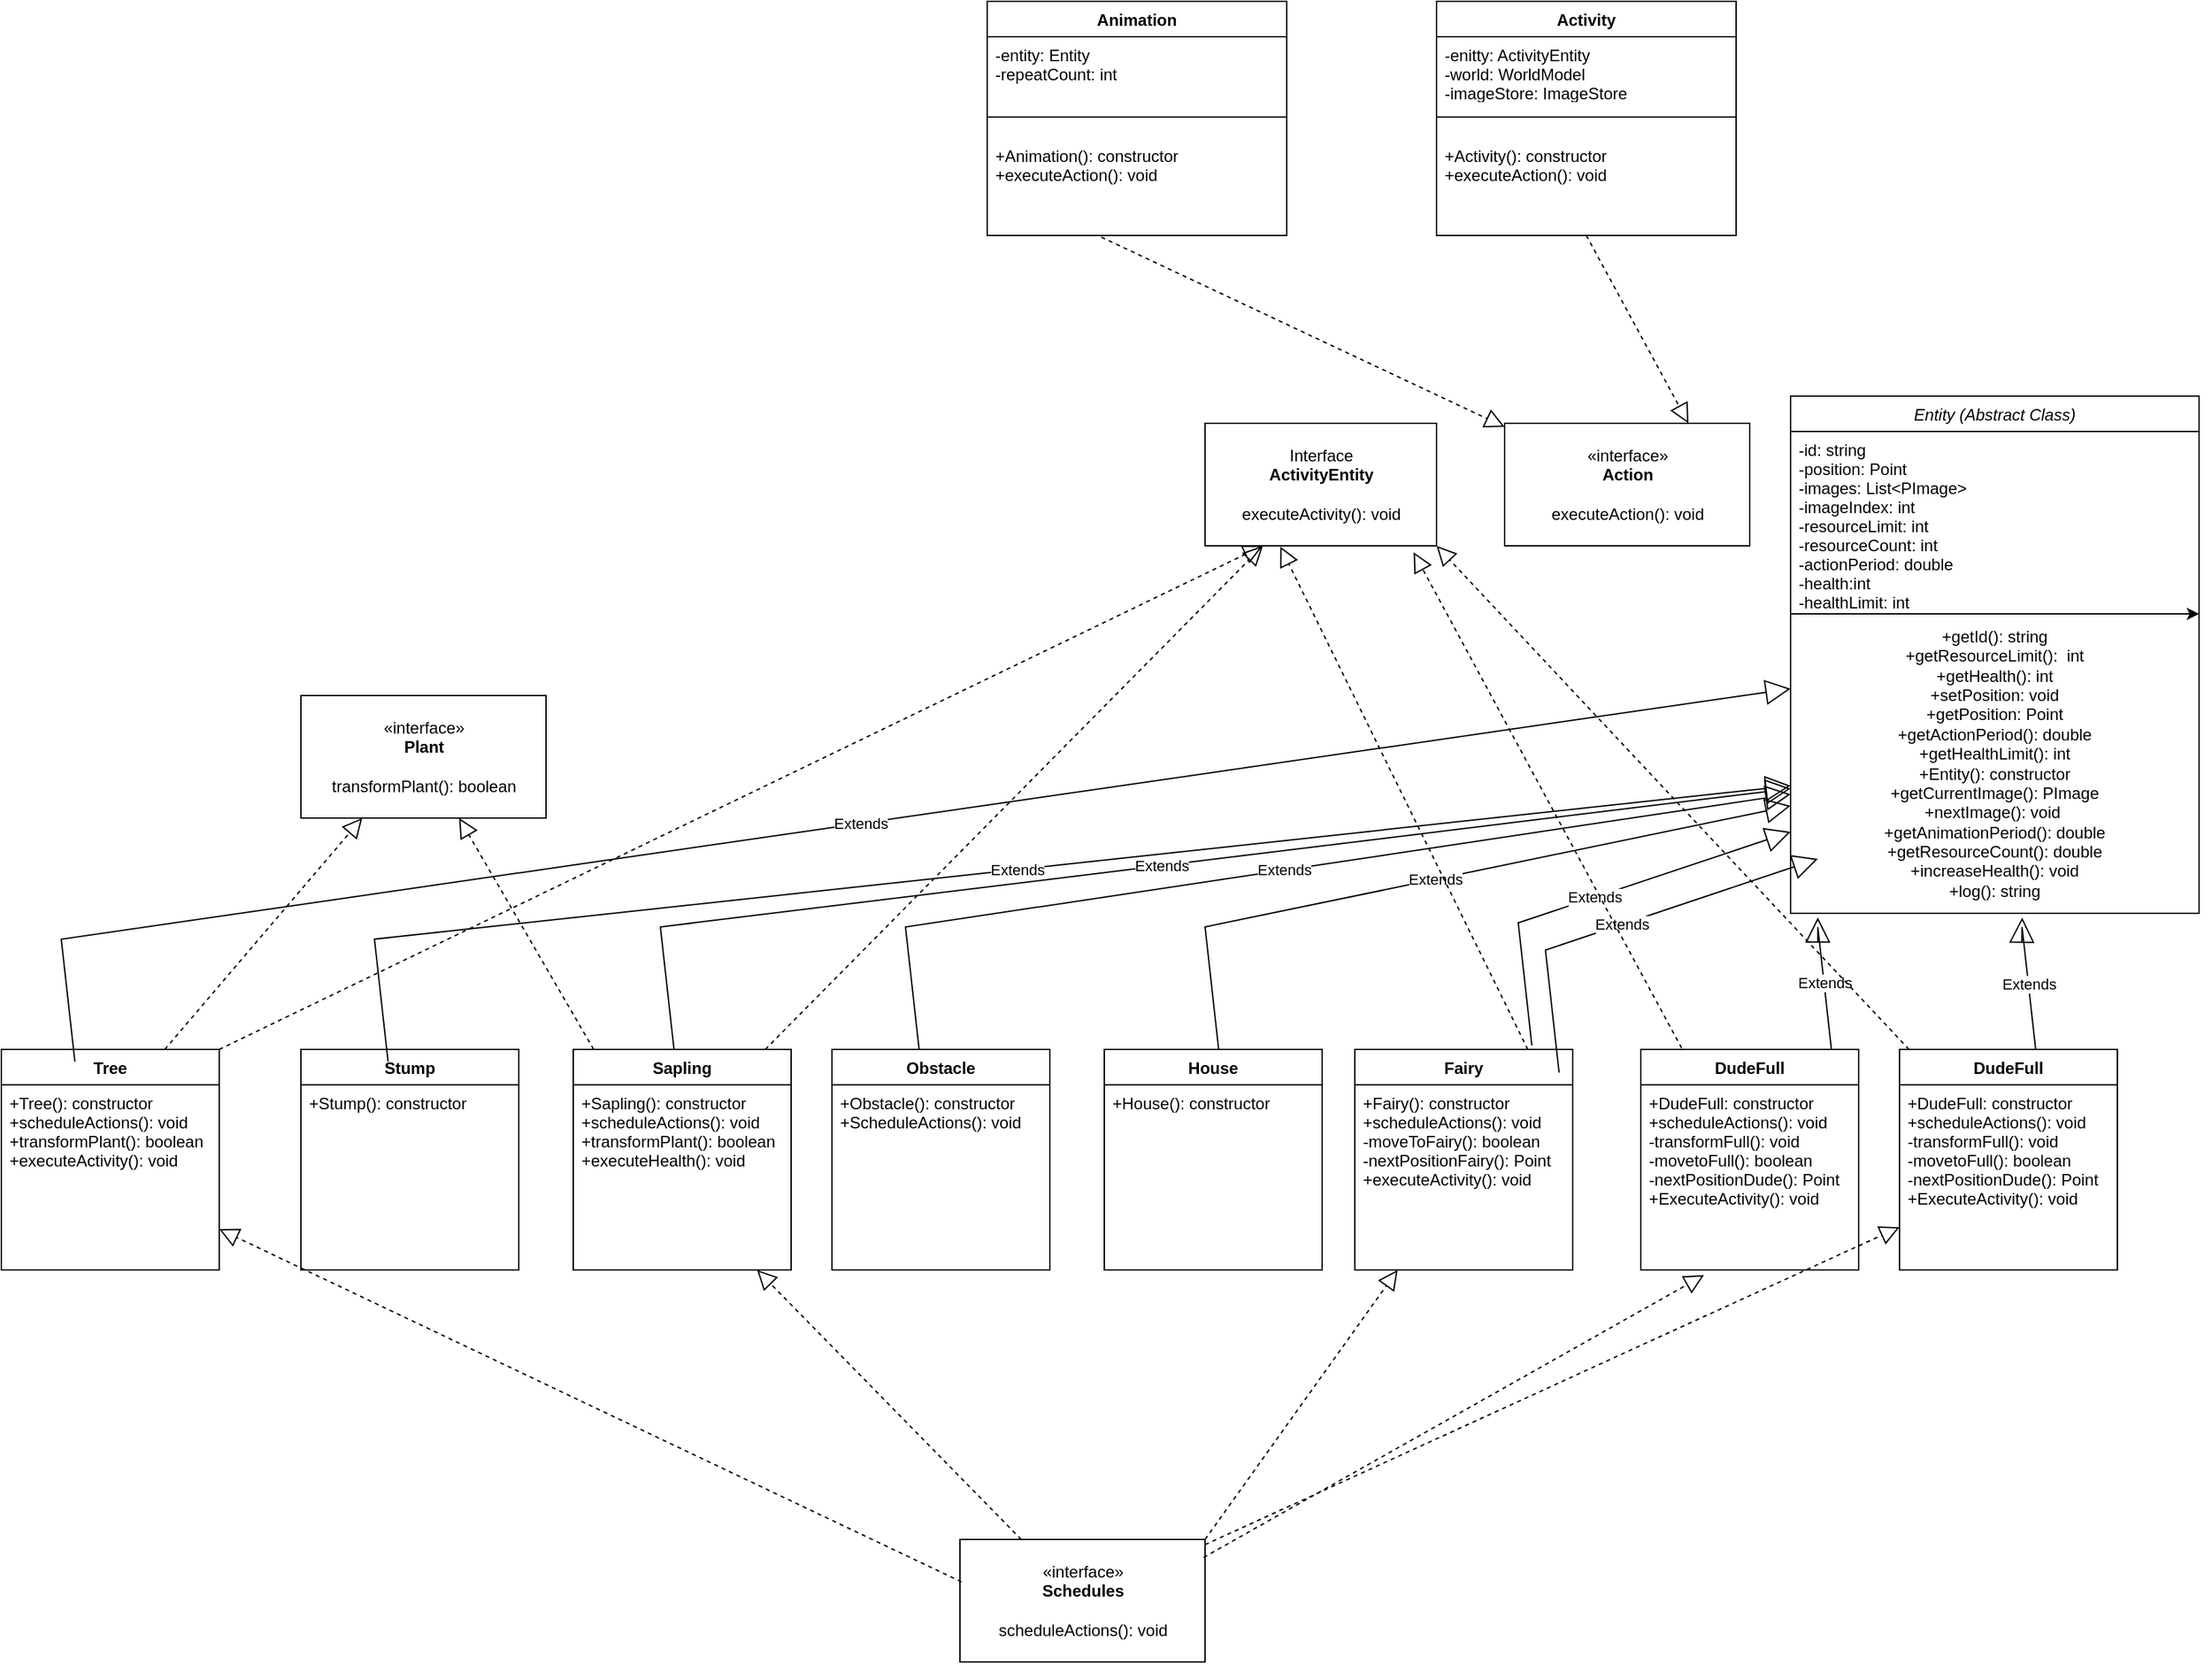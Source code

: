 <mxfile version="21.0.1" type="device"><diagram id="C5RBs43oDa-KdzZeNtuy" name="Page-1"><mxGraphModel dx="2911" dy="1791" grid="1" gridSize="10" guides="1" tooltips="1" connect="1" arrows="1" fold="1" page="1" pageScale="1" pageWidth="827" pageHeight="1169" math="0" shadow="0"><root><mxCell id="WIyWlLk6GJQsqaUBKTNV-0"/><mxCell id="WIyWlLk6GJQsqaUBKTNV-1" parent="WIyWlLk6GJQsqaUBKTNV-0"/><mxCell id="zkfFHV4jXpPFQw0GAbJ--0" value="Entity (Abstract Class)" style="swimlane;fontStyle=2;align=center;verticalAlign=top;childLayout=stackLayout;horizontal=1;startSize=26;horizontalStack=0;resizeParent=1;resizeLast=0;collapsible=1;marginBottom=0;rounded=0;shadow=0;strokeWidth=1;" parent="WIyWlLk6GJQsqaUBKTNV-1" vertex="1"><mxGeometry x="-340" y="-430" width="300" height="380" as="geometry"><mxRectangle x="230" y="140" width="160" height="26" as="alternateBounds"/></mxGeometry></mxCell><mxCell id="zkfFHV4jXpPFQw0GAbJ--1" value="-id: string&#10;-position: Point&#10;-images: List&lt;PImage&gt;&#10;-imageIndex: int&#10;-resourceLimit: int &#10;-resourceCount: int &#10;-actionPeriod: double&#10;-health:int&#10;-healthLimit: int&#10;&#10;" style="text;align=left;verticalAlign=top;spacingLeft=4;spacingRight=4;overflow=hidden;rotatable=0;points=[[0,0.5],[1,0.5]];portConstraint=eastwest;" parent="zkfFHV4jXpPFQw0GAbJ--0" vertex="1"><mxGeometry y="26" width="300" height="134" as="geometry"/></mxCell><mxCell id="Tbbbcz_JZFA2oN5MOXOw-8" value="" style="edgeStyle=none;orthogonalLoop=1;jettySize=auto;html=1;rounded=0;" parent="zkfFHV4jXpPFQw0GAbJ--0" edge="1"><mxGeometry width="80" relative="1" as="geometry"><mxPoint x="220" y="160" as="sourcePoint"/><mxPoint x="300" y="160" as="targetPoint"/><Array as="points"><mxPoint y="160"/></Array></mxGeometry></mxCell><mxCell id="Tbbbcz_JZFA2oN5MOXOw-2" value="+getId(): string&lt;br&gt;+getResourceLimit():&amp;nbsp; int&lt;br&gt;+getHealth(): int&lt;br&gt;+setPosition: void&lt;br&gt;+getPosition: Point&lt;br&gt;+getActionPeriod(): double&lt;br&gt;+getHealthLimit(): int&lt;br&gt;+Entity(): constructor&lt;br&gt;+getCurrentImage(): PImage&lt;br&gt;+nextImage(): void&amp;nbsp;&lt;br&gt;+getAnimationPeriod(): double&lt;br&gt;+getResourceCount(): double&lt;br&gt;+increaseHealth(): void&lt;br&gt;+log(): string&lt;br&gt;" style="text;strokeColor=none;align=center;fillColor=none;html=1;verticalAlign=middle;whiteSpace=wrap;rounded=0;" parent="zkfFHV4jXpPFQw0GAbJ--0" vertex="1"><mxGeometry y="160" width="300" height="220" as="geometry"/></mxCell><mxCell id="Tbbbcz_JZFA2oN5MOXOw-4" value="DudeFull" style="swimlane;fontStyle=1;align=center;verticalAlign=top;childLayout=stackLayout;horizontal=1;startSize=26;horizontalStack=0;resizeParent=1;resizeParentMax=0;resizeLast=0;collapsible=1;marginBottom=0;" parent="WIyWlLk6GJQsqaUBKTNV-1" vertex="1"><mxGeometry x="-260" y="50" width="160" height="162" as="geometry"/></mxCell><mxCell id="vig71cTB3Fh_jUjkAwm0-9" value="Extends" style="endArrow=block;endSize=16;endFill=0;html=1;rounded=0;entryX=0.567;entryY=1.014;entryDx=0;entryDy=0;entryPerimeter=0;" parent="Tbbbcz_JZFA2oN5MOXOw-4" target="Tbbbcz_JZFA2oN5MOXOw-2" edge="1"><mxGeometry width="160" relative="1" as="geometry"><mxPoint x="100" as="sourcePoint"/><mxPoint x="103" y="100" as="targetPoint"/><Array as="points"><mxPoint x="90" y="-90"/></Array></mxGeometry></mxCell><mxCell id="Tbbbcz_JZFA2oN5MOXOw-7" value="+DudeFull: constructor&#10;+scheduleActions(): void&#10;-transformFull(): void&#10;-movetoFull(): boolean&#10;-nextPositionDude(): Point&#10;+ExecuteActivity(): void" style="text;strokeColor=none;fillColor=none;align=left;verticalAlign=top;spacingLeft=4;spacingRight=4;overflow=hidden;rotatable=0;points=[[0,0.5],[1,0.5]];portConstraint=eastwest;" parent="Tbbbcz_JZFA2oN5MOXOw-4" vertex="1"><mxGeometry y="26" width="160" height="136" as="geometry"/></mxCell><mxCell id="Tbbbcz_JZFA2oN5MOXOw-9" value="Interface&lt;br&gt;&lt;b&gt;ActivityEntity&lt;br&gt;&lt;/b&gt;&lt;br&gt;executeActivity(): void" style="html=1;" parent="WIyWlLk6GJQsqaUBKTNV-1" vertex="1"><mxGeometry x="-770" y="-410" width="170" height="90" as="geometry"/></mxCell><mxCell id="Tbbbcz_JZFA2oN5MOXOw-10" value="«interface»&lt;br&gt;&lt;b&gt;Action&lt;br&gt;&lt;/b&gt;&lt;br&gt;executeAction(): void" style="html=1;" parent="WIyWlLk6GJQsqaUBKTNV-1" vertex="1"><mxGeometry x="-550" y="-410" width="180" height="90" as="geometry"/></mxCell><mxCell id="vig71cTB3Fh_jUjkAwm0-1" value="DudeFull" style="swimlane;fontStyle=1;align=center;verticalAlign=top;childLayout=stackLayout;horizontal=1;startSize=26;horizontalStack=0;resizeParent=1;resizeParentMax=0;resizeLast=0;collapsible=1;marginBottom=0;" parent="WIyWlLk6GJQsqaUBKTNV-1" vertex="1"><mxGeometry x="-450" y="50" width="160" height="162" as="geometry"/></mxCell><mxCell id="vig71cTB3Fh_jUjkAwm0-2" value="+DudeFull: constructor&#10;+scheduleActions(): void&#10;-transformFull(): void&#10;-movetoFull(): boolean&#10;-nextPositionDude(): Point&#10;+ExecuteActivity(): void" style="text;strokeColor=none;fillColor=none;align=left;verticalAlign=top;spacingLeft=4;spacingRight=4;overflow=hidden;rotatable=0;points=[[0,0.5],[1,0.5]];portConstraint=eastwest;" parent="vig71cTB3Fh_jUjkAwm0-1" vertex="1"><mxGeometry y="26" width="160" height="136" as="geometry"/></mxCell><mxCell id="vig71cTB3Fh_jUjkAwm0-3" value="Fairy" style="swimlane;fontStyle=1;align=center;verticalAlign=top;childLayout=stackLayout;horizontal=1;startSize=26;horizontalStack=0;resizeParent=1;resizeParentMax=0;resizeLast=0;collapsible=1;marginBottom=0;" parent="WIyWlLk6GJQsqaUBKTNV-1" vertex="1"><mxGeometry x="-660" y="50" width="160" height="162" as="geometry"/></mxCell><mxCell id="vig71cTB3Fh_jUjkAwm0-4" value="+Fairy(): constructor &#10;+scheduleActions(): void&#10;-moveToFairy(): boolean&#10;-nextPositionFairy(): Point&#10;+executeActivity(): void" style="text;strokeColor=none;fillColor=none;align=left;verticalAlign=top;spacingLeft=4;spacingRight=4;overflow=hidden;rotatable=0;points=[[0,0.5],[1,0.5]];portConstraint=eastwest;" parent="vig71cTB3Fh_jUjkAwm0-3" vertex="1"><mxGeometry y="26" width="160" height="136" as="geometry"/></mxCell><mxCell id="vig71cTB3Fh_jUjkAwm0-5" value="House" style="swimlane;fontStyle=1;align=center;verticalAlign=top;childLayout=stackLayout;horizontal=1;startSize=26;horizontalStack=0;resizeParent=1;resizeParentMax=0;resizeLast=0;collapsible=1;marginBottom=0;" parent="WIyWlLk6GJQsqaUBKTNV-1" vertex="1"><mxGeometry x="-844" y="50" width="160" height="162" as="geometry"/></mxCell><mxCell id="vig71cTB3Fh_jUjkAwm0-6" value="+House(): constructor &#10;" style="text;strokeColor=none;fillColor=none;align=left;verticalAlign=top;spacingLeft=4;spacingRight=4;overflow=hidden;rotatable=0;points=[[0,0.5],[1,0.5]];portConstraint=eastwest;" parent="vig71cTB3Fh_jUjkAwm0-5" vertex="1"><mxGeometry y="26" width="160" height="136" as="geometry"/></mxCell><mxCell id="vig71cTB3Fh_jUjkAwm0-10" value="Extends" style="endArrow=block;endSize=16;endFill=0;html=1;rounded=0;entryX=0.567;entryY=1.014;entryDx=0;entryDy=0;entryPerimeter=0;" parent="WIyWlLk6GJQsqaUBKTNV-1" edge="1"><mxGeometry width="160" relative="1" as="geometry"><mxPoint x="-310" y="50" as="sourcePoint"/><mxPoint x="-320" y="-47" as="targetPoint"/><Array as="points"><mxPoint x="-320" y="-40"/></Array></mxGeometry></mxCell><mxCell id="vig71cTB3Fh_jUjkAwm0-11" value="Extends" style="endArrow=block;endSize=16;endFill=0;html=1;rounded=0;" parent="WIyWlLk6GJQsqaUBKTNV-1" target="Tbbbcz_JZFA2oN5MOXOw-2" edge="1"><mxGeometry x="-0.005" width="160" relative="1" as="geometry"><mxPoint x="-530" y="47" as="sourcePoint"/><mxPoint x="-540" y="-50" as="targetPoint"/><Array as="points"><mxPoint x="-540" y="-43"/></Array><mxPoint as="offset"/></mxGeometry></mxCell><mxCell id="vig71cTB3Fh_jUjkAwm0-12" value="Obstacle" style="swimlane;fontStyle=1;align=center;verticalAlign=top;childLayout=stackLayout;horizontal=1;startSize=26;horizontalStack=0;resizeParent=1;resizeParentMax=0;resizeLast=0;collapsible=1;marginBottom=0;" parent="WIyWlLk6GJQsqaUBKTNV-1" vertex="1"><mxGeometry x="-1044" y="50" width="160" height="162" as="geometry"/></mxCell><mxCell id="vig71cTB3Fh_jUjkAwm0-13" value="+Obstacle(): constructor&#10;+ScheduleActions(): void" style="text;strokeColor=none;fillColor=none;align=left;verticalAlign=top;spacingLeft=4;spacingRight=4;overflow=hidden;rotatable=0;points=[[0,0.5],[1,0.5]];portConstraint=eastwest;" parent="vig71cTB3Fh_jUjkAwm0-12" vertex="1"><mxGeometry y="26" width="160" height="136" as="geometry"/></mxCell><mxCell id="vig71cTB3Fh_jUjkAwm0-14" value="Sapling" style="swimlane;fontStyle=1;align=center;verticalAlign=top;childLayout=stackLayout;horizontal=1;startSize=26;horizontalStack=0;resizeParent=1;resizeParentMax=0;resizeLast=0;collapsible=1;marginBottom=0;" parent="WIyWlLk6GJQsqaUBKTNV-1" vertex="1"><mxGeometry x="-1234" y="50" width="160" height="162" as="geometry"/></mxCell><mxCell id="vig71cTB3Fh_jUjkAwm0-15" value="+Sapling(): constructor&#10;+scheduleActions(): void&#10;+transformPlant(): boolean&#10;+executeHealth(): void&#10;" style="text;strokeColor=none;fillColor=none;align=left;verticalAlign=top;spacingLeft=4;spacingRight=4;overflow=hidden;rotatable=0;points=[[0,0.5],[1,0.5]];portConstraint=eastwest;" parent="vig71cTB3Fh_jUjkAwm0-14" vertex="1"><mxGeometry y="26" width="160" height="136" as="geometry"/></mxCell><mxCell id="vig71cTB3Fh_jUjkAwm0-16" value="Stump" style="swimlane;fontStyle=1;align=center;verticalAlign=top;childLayout=stackLayout;horizontal=1;startSize=26;horizontalStack=0;resizeParent=1;resizeParentMax=0;resizeLast=0;collapsible=1;marginBottom=0;" parent="WIyWlLk6GJQsqaUBKTNV-1" vertex="1"><mxGeometry x="-1434" y="50" width="160" height="162" as="geometry"/></mxCell><mxCell id="vig71cTB3Fh_jUjkAwm0-17" value="+Stump(): constructor&#10;" style="text;strokeColor=none;fillColor=none;align=left;verticalAlign=top;spacingLeft=4;spacingRight=4;overflow=hidden;rotatable=0;points=[[0,0.5],[1,0.5]];portConstraint=eastwest;" parent="vig71cTB3Fh_jUjkAwm0-16" vertex="1"><mxGeometry y="26" width="160" height="136" as="geometry"/></mxCell><mxCell id="vig71cTB3Fh_jUjkAwm0-18" value="Tree" style="swimlane;fontStyle=1;align=center;verticalAlign=top;childLayout=stackLayout;horizontal=1;startSize=26;horizontalStack=0;resizeParent=1;resizeParentMax=0;resizeLast=0;collapsible=1;marginBottom=0;" parent="WIyWlLk6GJQsqaUBKTNV-1" vertex="1"><mxGeometry x="-1654" y="50" width="160" height="162" as="geometry"/></mxCell><mxCell id="vig71cTB3Fh_jUjkAwm0-19" value="+Tree(): constructor&#10;+scheduleActions(): void&#10;+transformPlant(): boolean&#10;+executeActivity(): void" style="text;strokeColor=none;fillColor=none;align=left;verticalAlign=top;spacingLeft=4;spacingRight=4;overflow=hidden;rotatable=0;points=[[0,0.5],[1,0.5]];portConstraint=eastwest;" parent="vig71cTB3Fh_jUjkAwm0-18" vertex="1"><mxGeometry y="26" width="160" height="136" as="geometry"/></mxCell><mxCell id="vig71cTB3Fh_jUjkAwm0-21" value="Extends" style="endArrow=block;endSize=16;endFill=0;html=1;rounded=0;" parent="WIyWlLk6GJQsqaUBKTNV-1" target="Tbbbcz_JZFA2oN5MOXOw-2" edge="1"><mxGeometry x="-0.005" width="160" relative="1" as="geometry"><mxPoint x="-760" y="50" as="sourcePoint"/><mxPoint x="-570" y="-107" as="targetPoint"/><Array as="points"><mxPoint x="-770" y="-40"/></Array><mxPoint as="offset"/></mxGeometry></mxCell><mxCell id="vig71cTB3Fh_jUjkAwm0-22" value="Extends" style="endArrow=block;endSize=16;endFill=0;html=1;rounded=0;" parent="WIyWlLk6GJQsqaUBKTNV-1" edge="1"><mxGeometry x="-0.005" width="160" relative="1" as="geometry"><mxPoint x="-510" y="67" as="sourcePoint"/><mxPoint x="-320" y="-90" as="targetPoint"/><Array as="points"><mxPoint x="-520" y="-23"/></Array><mxPoint as="offset"/></mxGeometry></mxCell><mxCell id="vig71cTB3Fh_jUjkAwm0-23" value="Extends" style="endArrow=block;endSize=16;endFill=0;html=1;rounded=0;" parent="WIyWlLk6GJQsqaUBKTNV-1" target="Tbbbcz_JZFA2oN5MOXOw-2" edge="1"><mxGeometry x="-0.005" width="160" relative="1" as="geometry"><mxPoint x="-1160" y="50" as="sourcePoint"/><mxPoint x="-740" y="-129" as="targetPoint"/><Array as="points"><mxPoint x="-1170" y="-40"/></Array><mxPoint as="offset"/></mxGeometry></mxCell><mxCell id="vig71cTB3Fh_jUjkAwm0-24" value="Extends" style="endArrow=block;endSize=16;endFill=0;html=1;rounded=0;" parent="WIyWlLk6GJQsqaUBKTNV-1" target="Tbbbcz_JZFA2oN5MOXOw-2" edge="1"><mxGeometry x="-0.005" width="160" relative="1" as="geometry"><mxPoint x="-980" y="50" as="sourcePoint"/><mxPoint x="-560" y="-129" as="targetPoint"/><Array as="points"><mxPoint x="-990" y="-40"/></Array><mxPoint as="offset"/></mxGeometry></mxCell><mxCell id="vig71cTB3Fh_jUjkAwm0-25" value="Extends" style="endArrow=block;endSize=16;endFill=0;html=1;rounded=0;" parent="WIyWlLk6GJQsqaUBKTNV-1" target="Tbbbcz_JZFA2oN5MOXOw-2" edge="1"><mxGeometry x="-0.005" width="160" relative="1" as="geometry"><mxPoint x="-1370" y="59" as="sourcePoint"/><mxPoint x="-950" y="-120" as="targetPoint"/><Array as="points"><mxPoint x="-1380" y="-31"/></Array><mxPoint as="offset"/></mxGeometry></mxCell><mxCell id="vig71cTB3Fh_jUjkAwm0-26" value="Extends" style="endArrow=block;endSize=16;endFill=0;html=1;rounded=0;entryX=0;entryY=0.25;entryDx=0;entryDy=0;" parent="WIyWlLk6GJQsqaUBKTNV-1" target="Tbbbcz_JZFA2oN5MOXOw-2" edge="1"><mxGeometry x="-0.005" width="160" relative="1" as="geometry"><mxPoint x="-1600" y="59" as="sourcePoint"/><mxPoint x="-1180" y="-120" as="targetPoint"/><Array as="points"><mxPoint x="-1610" y="-31"/></Array><mxPoint as="offset"/></mxGeometry></mxCell><mxCell id="vig71cTB3Fh_jUjkAwm0-28" value="«interface»&lt;br&gt;&lt;b&gt;Schedules&lt;br&gt;&lt;/b&gt;&lt;br&gt;scheduleActions(): void" style="html=1;" parent="WIyWlLk6GJQsqaUBKTNV-1" vertex="1"><mxGeometry x="-950" y="410" width="180" height="90" as="geometry"/></mxCell><mxCell id="vig71cTB3Fh_jUjkAwm0-29" value="«interface»&lt;br&gt;&lt;b&gt;Plant&lt;/b&gt;&lt;br&gt;&lt;br&gt;transformPlant(): boolean&lt;br&gt;" style="html=1;" parent="WIyWlLk6GJQsqaUBKTNV-1" vertex="1"><mxGeometry x="-1434" y="-210" width="180" height="90" as="geometry"/></mxCell><mxCell id="lFix6VsdxasVu2J-pWrK-3" value="" style="endArrow=block;dashed=1;endFill=0;endSize=12;html=1;rounded=0;entryX=0.25;entryY=1;entryDx=0;entryDy=0;exitX=0.75;exitY=0;exitDx=0;exitDy=0;" edge="1" parent="WIyWlLk6GJQsqaUBKTNV-1" source="vig71cTB3Fh_jUjkAwm0-18" target="vig71cTB3Fh_jUjkAwm0-29"><mxGeometry width="160" relative="1" as="geometry"><mxPoint x="-1560" y="20" as="sourcePoint"/><mxPoint x="-1400" y="20" as="targetPoint"/></mxGeometry></mxCell><mxCell id="lFix6VsdxasVu2J-pWrK-4" value="" style="endArrow=block;dashed=1;endFill=0;endSize=12;html=1;rounded=0;exitX=0.75;exitY=0;exitDx=0;exitDy=0;" edge="1" parent="WIyWlLk6GJQsqaUBKTNV-1" target="vig71cTB3Fh_jUjkAwm0-29"><mxGeometry width="160" relative="1" as="geometry"><mxPoint x="-1219" y="50" as="sourcePoint"/><mxPoint x="-1074" y="-120" as="targetPoint"/></mxGeometry></mxCell><mxCell id="lFix6VsdxasVu2J-pWrK-5" value="Animation" style="swimlane;fontStyle=1;align=center;verticalAlign=top;childLayout=stackLayout;horizontal=1;startSize=26;horizontalStack=0;resizeParent=1;resizeParentMax=0;resizeLast=0;collapsible=1;marginBottom=0;" vertex="1" parent="WIyWlLk6GJQsqaUBKTNV-1"><mxGeometry x="-930" y="-720" width="220" height="172" as="geometry"/></mxCell><mxCell id="lFix6VsdxasVu2J-pWrK-6" value="-entity: Entity&#10;-repeatCount: int" style="text;strokeColor=none;fillColor=none;align=left;verticalAlign=top;spacingLeft=4;spacingRight=4;overflow=hidden;rotatable=0;points=[[0,0.5],[1,0.5]];portConstraint=eastwest;" vertex="1" parent="lFix6VsdxasVu2J-pWrK-5"><mxGeometry y="26" width="220" height="44" as="geometry"/></mxCell><mxCell id="lFix6VsdxasVu2J-pWrK-7" value="" style="line;strokeWidth=1;fillColor=none;align=left;verticalAlign=middle;spacingTop=-1;spacingLeft=3;spacingRight=3;rotatable=0;labelPosition=right;points=[];portConstraint=eastwest;strokeColor=inherit;" vertex="1" parent="lFix6VsdxasVu2J-pWrK-5"><mxGeometry y="70" width="220" height="30" as="geometry"/></mxCell><mxCell id="lFix6VsdxasVu2J-pWrK-8" value="+Animation(): constructor&#10;+executeAction(): void " style="text;strokeColor=none;fillColor=none;align=left;verticalAlign=top;spacingLeft=4;spacingRight=4;overflow=hidden;rotatable=0;points=[[0,0.5],[1,0.5]];portConstraint=eastwest;" vertex="1" parent="lFix6VsdxasVu2J-pWrK-5"><mxGeometry y="100" width="220" height="72" as="geometry"/></mxCell><mxCell id="lFix6VsdxasVu2J-pWrK-9" value="Activity" style="swimlane;fontStyle=1;align=center;verticalAlign=top;childLayout=stackLayout;horizontal=1;startSize=26;horizontalStack=0;resizeParent=1;resizeParentMax=0;resizeLast=0;collapsible=1;marginBottom=0;" vertex="1" parent="WIyWlLk6GJQsqaUBKTNV-1"><mxGeometry x="-600" y="-720" width="220" height="172" as="geometry"/></mxCell><mxCell id="lFix6VsdxasVu2J-pWrK-10" value="-enitty: ActivityEntity&#10;-world: WorldModel&#10;-imageStore: ImageStore" style="text;strokeColor=none;fillColor=none;align=left;verticalAlign=top;spacingLeft=4;spacingRight=4;overflow=hidden;rotatable=0;points=[[0,0.5],[1,0.5]];portConstraint=eastwest;" vertex="1" parent="lFix6VsdxasVu2J-pWrK-9"><mxGeometry y="26" width="220" height="44" as="geometry"/></mxCell><mxCell id="lFix6VsdxasVu2J-pWrK-11" value="" style="line;strokeWidth=1;fillColor=none;align=left;verticalAlign=middle;spacingTop=-1;spacingLeft=3;spacingRight=3;rotatable=0;labelPosition=right;points=[];portConstraint=eastwest;strokeColor=inherit;" vertex="1" parent="lFix6VsdxasVu2J-pWrK-9"><mxGeometry y="70" width="220" height="30" as="geometry"/></mxCell><mxCell id="lFix6VsdxasVu2J-pWrK-12" value="+Activity(): constructor&#10;+executeAction(): void " style="text;strokeColor=none;fillColor=none;align=left;verticalAlign=top;spacingLeft=4;spacingRight=4;overflow=hidden;rotatable=0;points=[[0,0.5],[1,0.5]];portConstraint=eastwest;" vertex="1" parent="lFix6VsdxasVu2J-pWrK-9"><mxGeometry y="100" width="220" height="72" as="geometry"/></mxCell><mxCell id="lFix6VsdxasVu2J-pWrK-20" value="" style="endArrow=block;dashed=1;endFill=0;endSize=12;html=1;rounded=0;exitX=0.381;exitY=1.017;exitDx=0;exitDy=0;exitPerimeter=0;" edge="1" parent="WIyWlLk6GJQsqaUBKTNV-1" source="lFix6VsdxasVu2J-pWrK-8" target="Tbbbcz_JZFA2oN5MOXOw-10"><mxGeometry width="160" relative="1" as="geometry"><mxPoint x="-884" y="-530" as="sourcePoint"/><mxPoint x="-724" y="-530" as="targetPoint"/></mxGeometry></mxCell><mxCell id="lFix6VsdxasVu2J-pWrK-21" value="" style="endArrow=block;dashed=1;endFill=0;endSize=12;html=1;rounded=0;entryX=0.75;entryY=0;entryDx=0;entryDy=0;" edge="1" parent="WIyWlLk6GJQsqaUBKTNV-1" target="Tbbbcz_JZFA2oN5MOXOw-10"><mxGeometry width="160" relative="1" as="geometry"><mxPoint x="-490" y="-548" as="sourcePoint"/><mxPoint x="-156" y="-418" as="targetPoint"/></mxGeometry></mxCell><mxCell id="lFix6VsdxasVu2J-pWrK-24" value="" style="endArrow=block;dashed=1;endFill=0;endSize=12;html=1;rounded=0;entryX=0.901;entryY=1.053;entryDx=0;entryDy=0;entryPerimeter=0;" edge="1" parent="WIyWlLk6GJQsqaUBKTNV-1" target="Tbbbcz_JZFA2oN5MOXOw-9"><mxGeometry width="160" relative="1" as="geometry"><mxPoint x="-420" y="48.95" as="sourcePoint"/><mxPoint x="-260" y="48.95" as="targetPoint"/></mxGeometry></mxCell><mxCell id="lFix6VsdxasVu2J-pWrK-25" value="" style="endArrow=block;dashed=1;endFill=0;endSize=12;html=1;rounded=0;entryX=1;entryY=1;entryDx=0;entryDy=0;" edge="1" parent="WIyWlLk6GJQsqaUBKTNV-1" target="Tbbbcz_JZFA2oN5MOXOw-9"><mxGeometry width="160" relative="1" as="geometry"><mxPoint x="-253" y="50.0" as="sourcePoint"/><mxPoint x="-450" y="-313.95" as="targetPoint"/></mxGeometry></mxCell><mxCell id="lFix6VsdxasVu2J-pWrK-26" value="" style="endArrow=block;dashed=1;endFill=0;endSize=12;html=1;rounded=0;entryX=0.325;entryY=1.006;entryDx=0;entryDy=0;entryPerimeter=0;" edge="1" parent="WIyWlLk6GJQsqaUBKTNV-1" target="Tbbbcz_JZFA2oN5MOXOw-9"><mxGeometry width="160" relative="1" as="geometry"><mxPoint x="-533" y="50.0" as="sourcePoint"/><mxPoint x="-730" y="-313.95" as="targetPoint"/></mxGeometry></mxCell><mxCell id="lFix6VsdxasVu2J-pWrK-27" value="" style="endArrow=block;dashed=1;endFill=0;endSize=12;html=1;rounded=0;entryX=0.25;entryY=1;entryDx=0;entryDy=0;" edge="1" parent="WIyWlLk6GJQsqaUBKTNV-1" target="Tbbbcz_JZFA2oN5MOXOw-9"><mxGeometry width="160" relative="1" as="geometry"><mxPoint x="-1093" y="50.0" as="sourcePoint"/><mxPoint x="-1290" y="-313.95" as="targetPoint"/></mxGeometry></mxCell><mxCell id="lFix6VsdxasVu2J-pWrK-28" value="" style="endArrow=block;dashed=1;endFill=0;endSize=12;html=1;rounded=0;entryX=0.25;entryY=1;entryDx=0;entryDy=0;" edge="1" parent="WIyWlLk6GJQsqaUBKTNV-1" target="Tbbbcz_JZFA2oN5MOXOw-9"><mxGeometry width="160" relative="1" as="geometry"><mxPoint x="-1494" y="50.0" as="sourcePoint"/><mxPoint x="-1691" y="-313.95" as="targetPoint"/></mxGeometry></mxCell><mxCell id="lFix6VsdxasVu2J-pWrK-29" value="" style="endArrow=block;dashed=1;endFill=0;endSize=12;html=1;rounded=0;exitX=1;exitY=0;exitDx=0;exitDy=0;" edge="1" parent="WIyWlLk6GJQsqaUBKTNV-1" source="vig71cTB3Fh_jUjkAwm0-28" target="vig71cTB3Fh_jUjkAwm0-4"><mxGeometry width="160" relative="1" as="geometry"><mxPoint x="-870" y="360" as="sourcePoint"/><mxPoint x="-710" y="360" as="targetPoint"/></mxGeometry></mxCell><mxCell id="lFix6VsdxasVu2J-pWrK-30" value="" style="endArrow=block;dashed=1;endFill=0;endSize=12;html=1;rounded=0;exitX=0.994;exitY=0.147;exitDx=0;exitDy=0;entryX=0.29;entryY=1.028;entryDx=0;entryDy=0;entryPerimeter=0;exitPerimeter=0;" edge="1" parent="WIyWlLk6GJQsqaUBKTNV-1" source="vig71cTB3Fh_jUjkAwm0-28" target="vig71cTB3Fh_jUjkAwm0-2"><mxGeometry width="160" relative="1" as="geometry"><mxPoint x="-760" y="420" as="sourcePoint"/><mxPoint x="-619" y="222" as="targetPoint"/></mxGeometry></mxCell><mxCell id="lFix6VsdxasVu2J-pWrK-31" value="" style="endArrow=block;dashed=1;endFill=0;endSize=12;html=1;rounded=0;exitX=0.25;exitY=0;exitDx=0;exitDy=0;" edge="1" parent="WIyWlLk6GJQsqaUBKTNV-1" source="vig71cTB3Fh_jUjkAwm0-28"><mxGeometry width="160" relative="1" as="geometry"><mxPoint x="-900" y="400" as="sourcePoint"/><mxPoint x="-1099" y="212" as="targetPoint"/></mxGeometry></mxCell><mxCell id="lFix6VsdxasVu2J-pWrK-32" value="" style="endArrow=block;dashed=1;endFill=0;endSize=12;html=1;rounded=0;" edge="1" parent="WIyWlLk6GJQsqaUBKTNV-1" source="vig71cTB3Fh_jUjkAwm0-28" target="Tbbbcz_JZFA2oN5MOXOw-7"><mxGeometry width="160" relative="1" as="geometry"><mxPoint x="-740" y="440" as="sourcePoint"/><mxPoint x="-599" y="242" as="targetPoint"/></mxGeometry></mxCell><mxCell id="lFix6VsdxasVu2J-pWrK-33" value="" style="endArrow=block;dashed=1;endFill=0;endSize=12;html=1;rounded=0;exitX=0.006;exitY=0.346;exitDx=0;exitDy=0;exitPerimeter=0;" edge="1" parent="WIyWlLk6GJQsqaUBKTNV-1" source="vig71cTB3Fh_jUjkAwm0-28" target="vig71cTB3Fh_jUjkAwm0-19"><mxGeometry width="160" relative="1" as="geometry"><mxPoint x="-730" y="450" as="sourcePoint"/><mxPoint x="-589" y="252" as="targetPoint"/></mxGeometry></mxCell></root></mxGraphModel></diagram></mxfile>